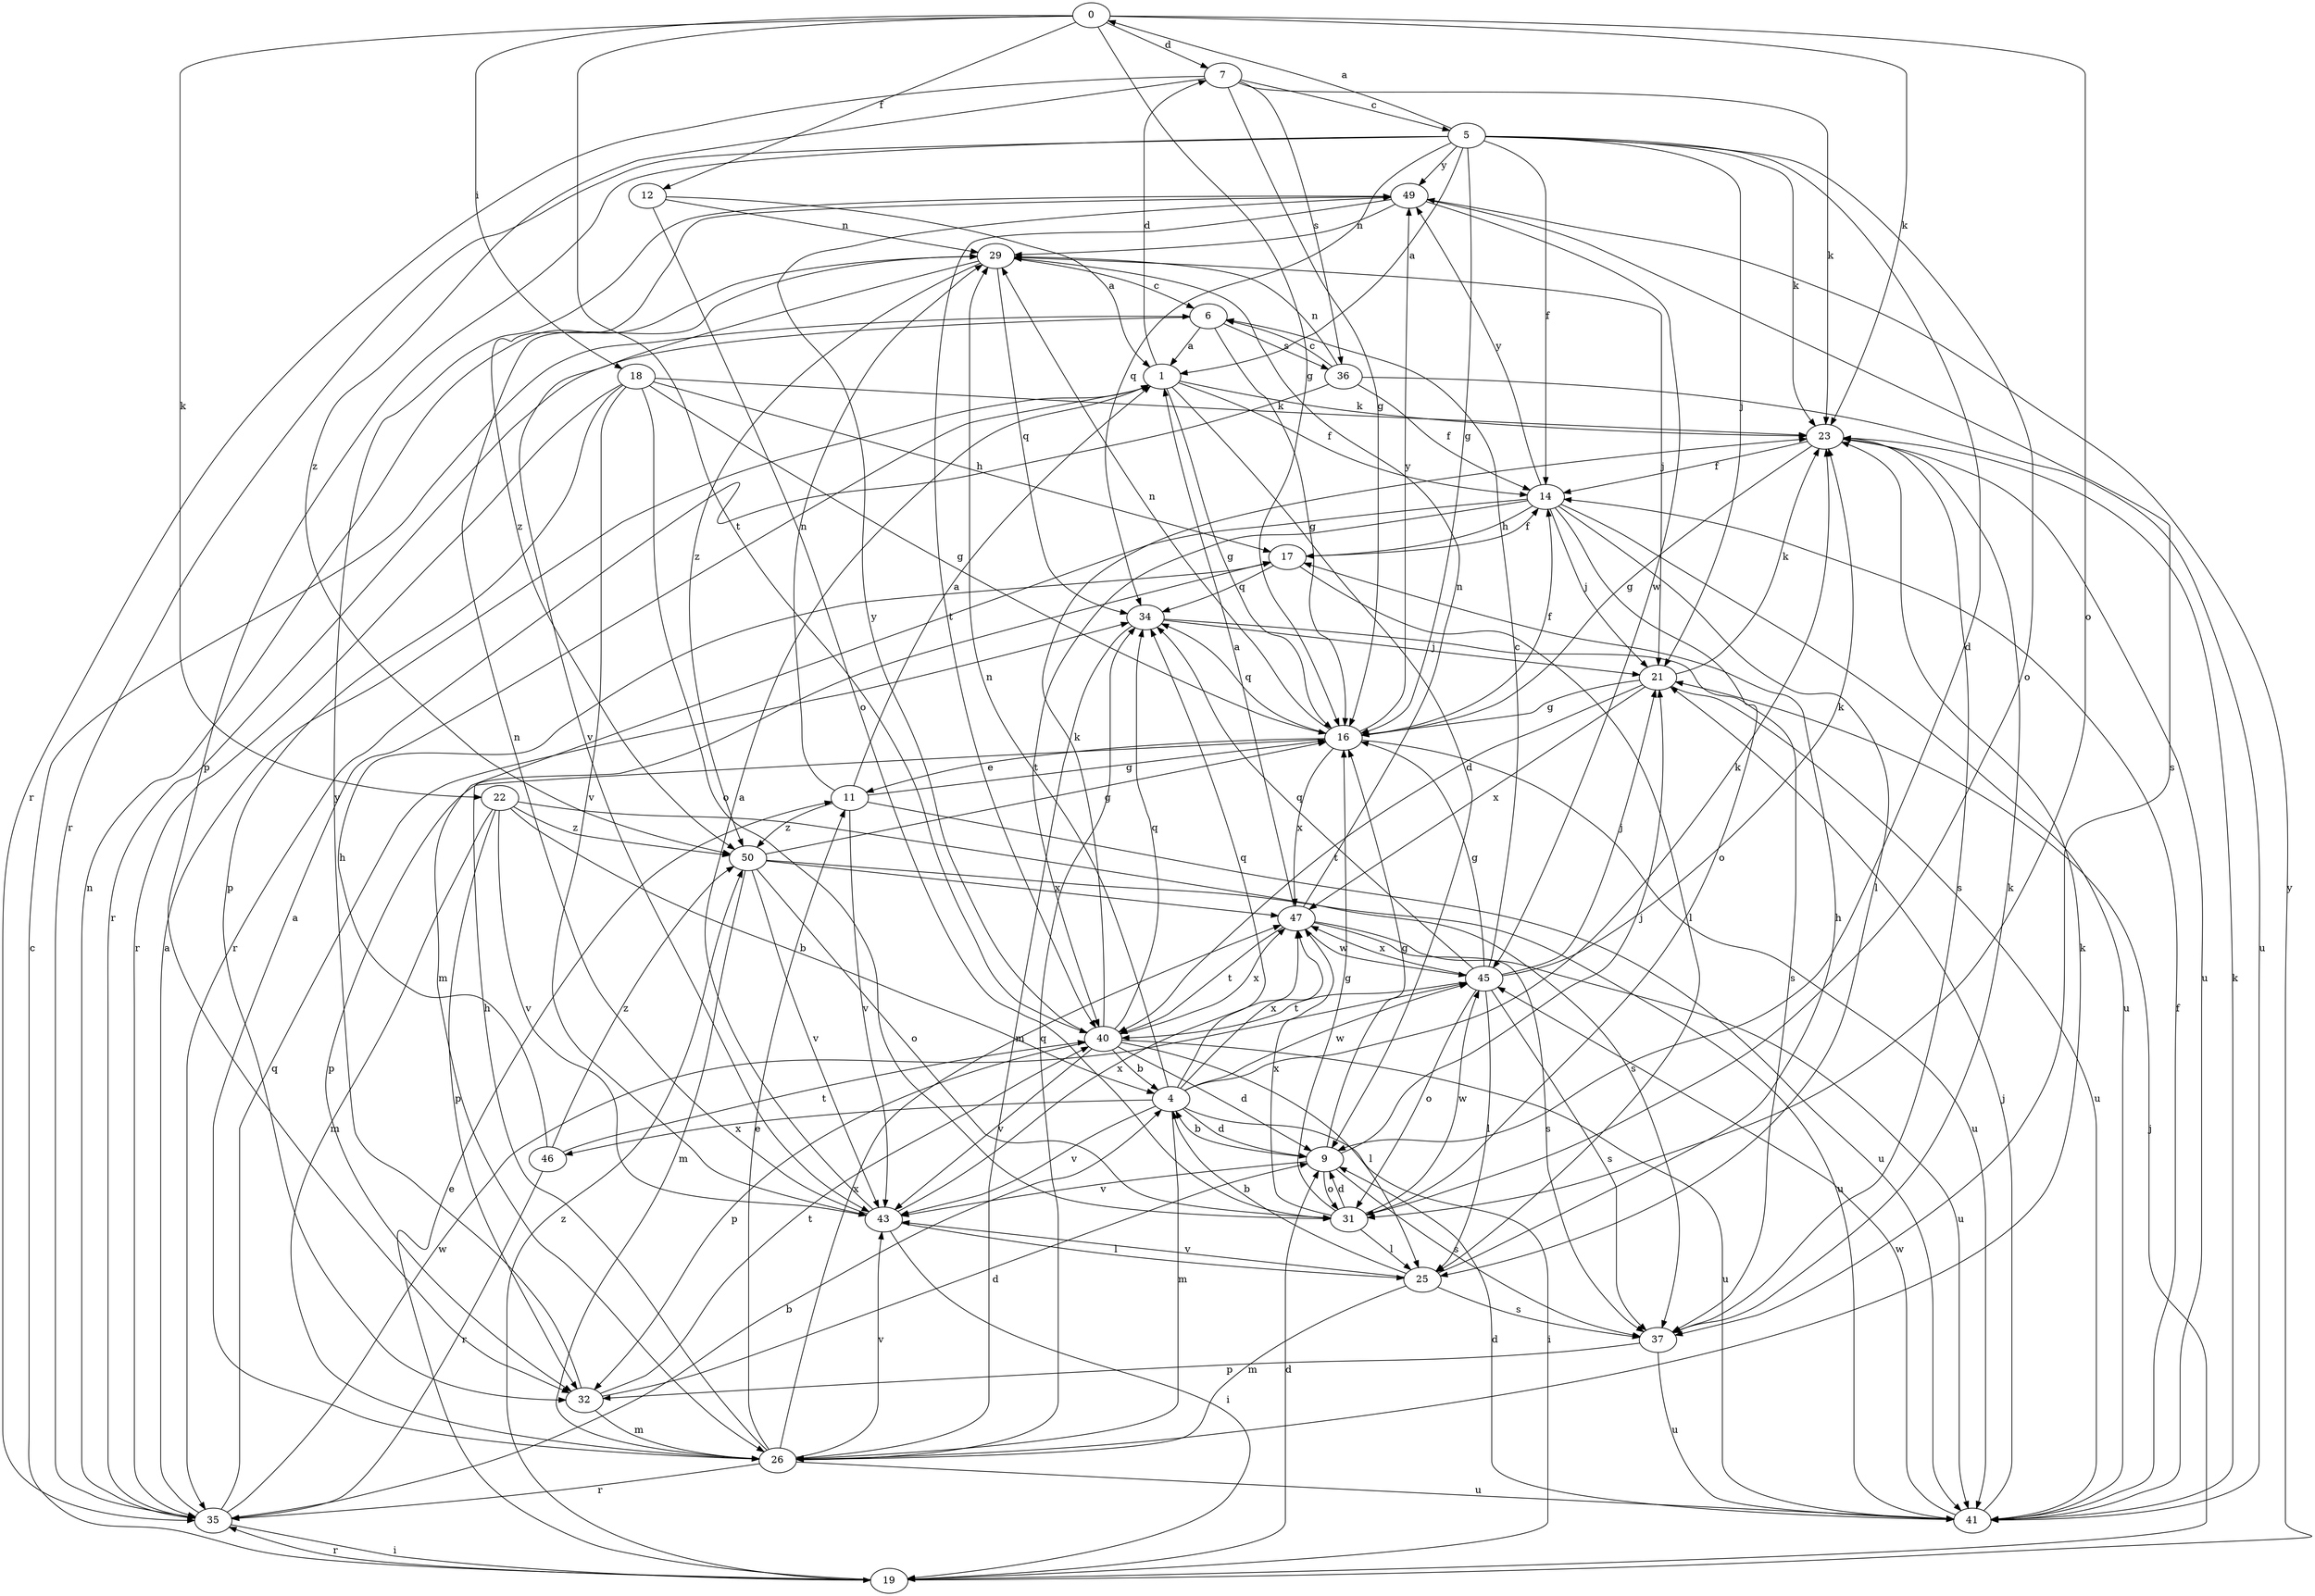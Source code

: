 strict digraph  {
0;
1;
4;
5;
6;
7;
9;
11;
12;
14;
16;
17;
18;
19;
21;
22;
23;
25;
26;
29;
31;
32;
34;
35;
36;
37;
40;
41;
43;
45;
46;
47;
49;
50;
0 -> 7  [label=d];
0 -> 12  [label=f];
0 -> 16  [label=g];
0 -> 18  [label=i];
0 -> 22  [label=k];
0 -> 23  [label=k];
0 -> 31  [label=o];
0 -> 40  [label=t];
1 -> 7  [label=d];
1 -> 9  [label=d];
1 -> 14  [label=f];
1 -> 16  [label=g];
1 -> 23  [label=k];
4 -> 9  [label=d];
4 -> 19  [label=i];
4 -> 23  [label=k];
4 -> 26  [label=m];
4 -> 29  [label=n];
4 -> 34  [label=q];
4 -> 43  [label=v];
4 -> 45  [label=w];
4 -> 46  [label=x];
4 -> 47  [label=x];
5 -> 0  [label=a];
5 -> 1  [label=a];
5 -> 9  [label=d];
5 -> 14  [label=f];
5 -> 16  [label=g];
5 -> 21  [label=j];
5 -> 23  [label=k];
5 -> 31  [label=o];
5 -> 32  [label=p];
5 -> 34  [label=q];
5 -> 35  [label=r];
5 -> 49  [label=y];
6 -> 1  [label=a];
6 -> 16  [label=g];
6 -> 35  [label=r];
6 -> 36  [label=s];
7 -> 5  [label=c];
7 -> 16  [label=g];
7 -> 23  [label=k];
7 -> 35  [label=r];
7 -> 36  [label=s];
7 -> 50  [label=z];
9 -> 4  [label=b];
9 -> 16  [label=g];
9 -> 21  [label=j];
9 -> 31  [label=o];
9 -> 37  [label=s];
9 -> 43  [label=v];
11 -> 1  [label=a];
11 -> 16  [label=g];
11 -> 29  [label=n];
11 -> 41  [label=u];
11 -> 43  [label=v];
11 -> 50  [label=z];
12 -> 1  [label=a];
12 -> 29  [label=n];
12 -> 31  [label=o];
14 -> 17  [label=h];
14 -> 21  [label=j];
14 -> 25  [label=l];
14 -> 26  [label=m];
14 -> 31  [label=o];
14 -> 40  [label=t];
14 -> 41  [label=u];
14 -> 49  [label=y];
16 -> 11  [label=e];
16 -> 14  [label=f];
16 -> 29  [label=n];
16 -> 32  [label=p];
16 -> 34  [label=q];
16 -> 41  [label=u];
16 -> 47  [label=x];
16 -> 49  [label=y];
17 -> 14  [label=f];
17 -> 25  [label=l];
17 -> 34  [label=q];
18 -> 16  [label=g];
18 -> 17  [label=h];
18 -> 23  [label=k];
18 -> 31  [label=o];
18 -> 32  [label=p];
18 -> 35  [label=r];
18 -> 43  [label=v];
19 -> 6  [label=c];
19 -> 9  [label=d];
19 -> 11  [label=e];
19 -> 21  [label=j];
19 -> 35  [label=r];
19 -> 49  [label=y];
19 -> 50  [label=z];
21 -> 16  [label=g];
21 -> 23  [label=k];
21 -> 40  [label=t];
21 -> 41  [label=u];
21 -> 47  [label=x];
22 -> 4  [label=b];
22 -> 26  [label=m];
22 -> 32  [label=p];
22 -> 37  [label=s];
22 -> 43  [label=v];
22 -> 50  [label=z];
23 -> 14  [label=f];
23 -> 16  [label=g];
23 -> 37  [label=s];
23 -> 41  [label=u];
25 -> 4  [label=b];
25 -> 17  [label=h];
25 -> 26  [label=m];
25 -> 37  [label=s];
25 -> 43  [label=v];
26 -> 1  [label=a];
26 -> 11  [label=e];
26 -> 17  [label=h];
26 -> 23  [label=k];
26 -> 34  [label=q];
26 -> 35  [label=r];
26 -> 41  [label=u];
26 -> 43  [label=v];
26 -> 47  [label=x];
29 -> 6  [label=c];
29 -> 21  [label=j];
29 -> 34  [label=q];
29 -> 43  [label=v];
29 -> 50  [label=z];
31 -> 9  [label=d];
31 -> 16  [label=g];
31 -> 25  [label=l];
31 -> 45  [label=w];
31 -> 47  [label=x];
32 -> 9  [label=d];
32 -> 26  [label=m];
32 -> 40  [label=t];
32 -> 49  [label=y];
34 -> 21  [label=j];
34 -> 26  [label=m];
34 -> 37  [label=s];
35 -> 1  [label=a];
35 -> 4  [label=b];
35 -> 19  [label=i];
35 -> 29  [label=n];
35 -> 34  [label=q];
35 -> 45  [label=w];
36 -> 6  [label=c];
36 -> 14  [label=f];
36 -> 29  [label=n];
36 -> 35  [label=r];
36 -> 41  [label=u];
37 -> 23  [label=k];
37 -> 32  [label=p];
37 -> 41  [label=u];
40 -> 4  [label=b];
40 -> 9  [label=d];
40 -> 23  [label=k];
40 -> 25  [label=l];
40 -> 32  [label=p];
40 -> 34  [label=q];
40 -> 41  [label=u];
40 -> 43  [label=v];
40 -> 47  [label=x];
40 -> 49  [label=y];
41 -> 9  [label=d];
41 -> 14  [label=f];
41 -> 21  [label=j];
41 -> 23  [label=k];
41 -> 45  [label=w];
43 -> 1  [label=a];
43 -> 19  [label=i];
43 -> 25  [label=l];
43 -> 29  [label=n];
43 -> 47  [label=x];
45 -> 6  [label=c];
45 -> 16  [label=g];
45 -> 21  [label=j];
45 -> 23  [label=k];
45 -> 25  [label=l];
45 -> 31  [label=o];
45 -> 34  [label=q];
45 -> 37  [label=s];
45 -> 40  [label=t];
45 -> 47  [label=x];
46 -> 17  [label=h];
46 -> 35  [label=r];
46 -> 40  [label=t];
46 -> 50  [label=z];
47 -> 1  [label=a];
47 -> 29  [label=n];
47 -> 37  [label=s];
47 -> 40  [label=t];
47 -> 41  [label=u];
47 -> 45  [label=w];
49 -> 29  [label=n];
49 -> 37  [label=s];
49 -> 40  [label=t];
49 -> 45  [label=w];
49 -> 50  [label=z];
50 -> 16  [label=g];
50 -> 26  [label=m];
50 -> 31  [label=o];
50 -> 41  [label=u];
50 -> 43  [label=v];
50 -> 47  [label=x];
}
